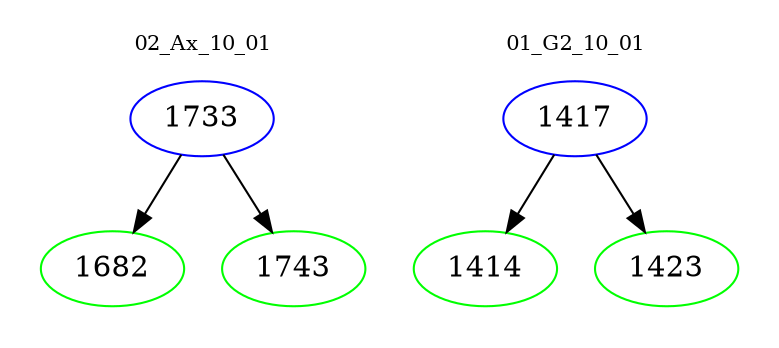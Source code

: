 digraph{
subgraph cluster_0 {
color = white
label = "02_Ax_10_01";
fontsize=10;
T0_1733 [label="1733", color="blue"]
T0_1733 -> T0_1682 [color="black"]
T0_1682 [label="1682", color="green"]
T0_1733 -> T0_1743 [color="black"]
T0_1743 [label="1743", color="green"]
}
subgraph cluster_1 {
color = white
label = "01_G2_10_01";
fontsize=10;
T1_1417 [label="1417", color="blue"]
T1_1417 -> T1_1414 [color="black"]
T1_1414 [label="1414", color="green"]
T1_1417 -> T1_1423 [color="black"]
T1_1423 [label="1423", color="green"]
}
}
